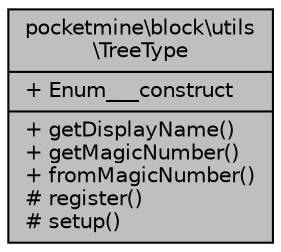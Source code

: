 digraph "pocketmine\block\utils\TreeType"
{
 // INTERACTIVE_SVG=YES
 // LATEX_PDF_SIZE
  edge [fontname="Helvetica",fontsize="10",labelfontname="Helvetica",labelfontsize="10"];
  node [fontname="Helvetica",fontsize="10",shape=record];
  Node1 [label="{pocketmine\\block\\utils\l\\TreeType\n|+ Enum___construct\l|+ getDisplayName()\l+ getMagicNumber()\l+ fromMagicNumber()\l# register()\l# setup()\l}",height=0.2,width=0.4,color="black", fillcolor="grey75", style="filled", fontcolor="black",tooltip=" "];
}
